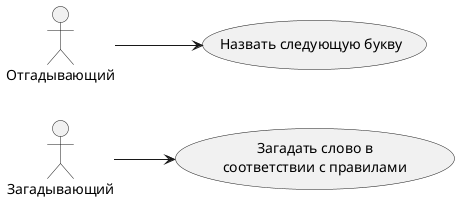 @startuml "Диаграмма вариантов использования"

left to right direction

actor "Загадывающий" as wisher
actor "Отгадывающий" as guesser

usecase "Загадать слово в\nсоответствии с правилами" as make_word
usecase "Назвать следующую букву" as name_next_letter

wisher --> make_word
guesser --> name_next_letter

@enduml